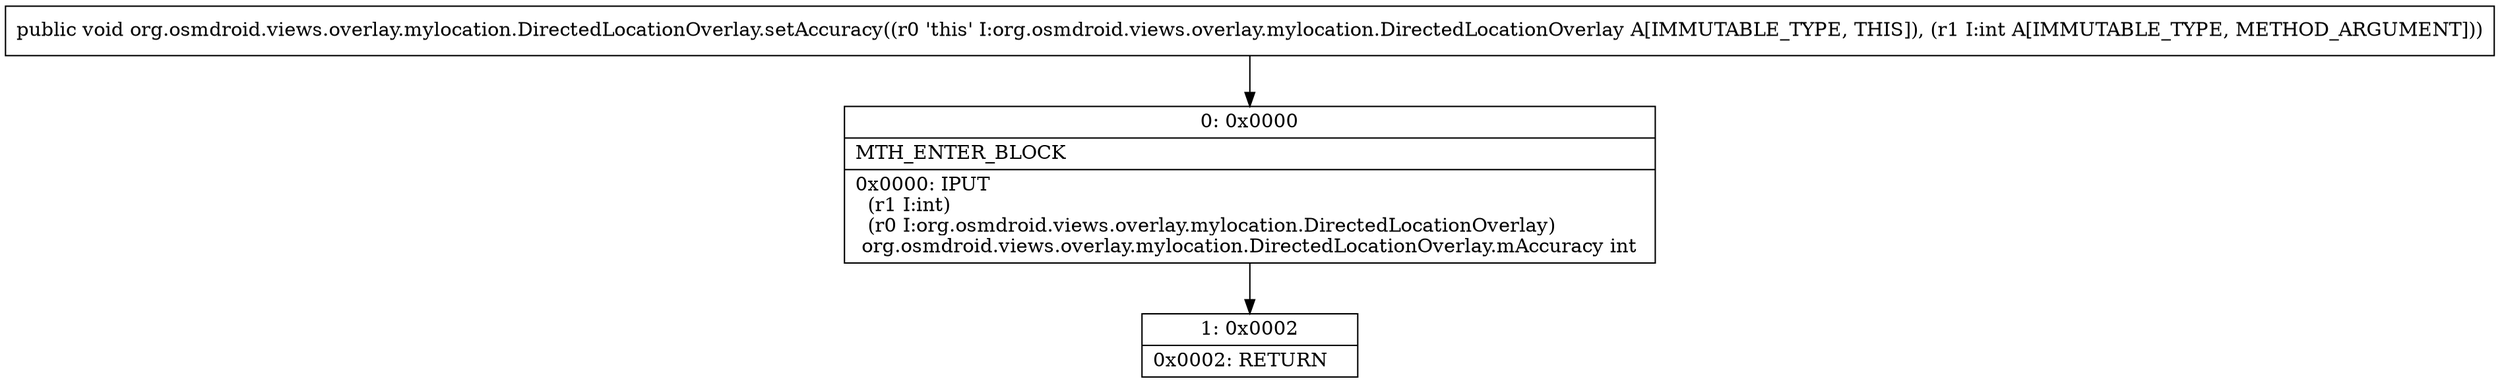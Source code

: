 digraph "CFG fororg.osmdroid.views.overlay.mylocation.DirectedLocationOverlay.setAccuracy(I)V" {
Node_0 [shape=record,label="{0\:\ 0x0000|MTH_ENTER_BLOCK\l|0x0000: IPUT  \l  (r1 I:int)\l  (r0 I:org.osmdroid.views.overlay.mylocation.DirectedLocationOverlay)\l org.osmdroid.views.overlay.mylocation.DirectedLocationOverlay.mAccuracy int \l}"];
Node_1 [shape=record,label="{1\:\ 0x0002|0x0002: RETURN   \l}"];
MethodNode[shape=record,label="{public void org.osmdroid.views.overlay.mylocation.DirectedLocationOverlay.setAccuracy((r0 'this' I:org.osmdroid.views.overlay.mylocation.DirectedLocationOverlay A[IMMUTABLE_TYPE, THIS]), (r1 I:int A[IMMUTABLE_TYPE, METHOD_ARGUMENT])) }"];
MethodNode -> Node_0;
Node_0 -> Node_1;
}

